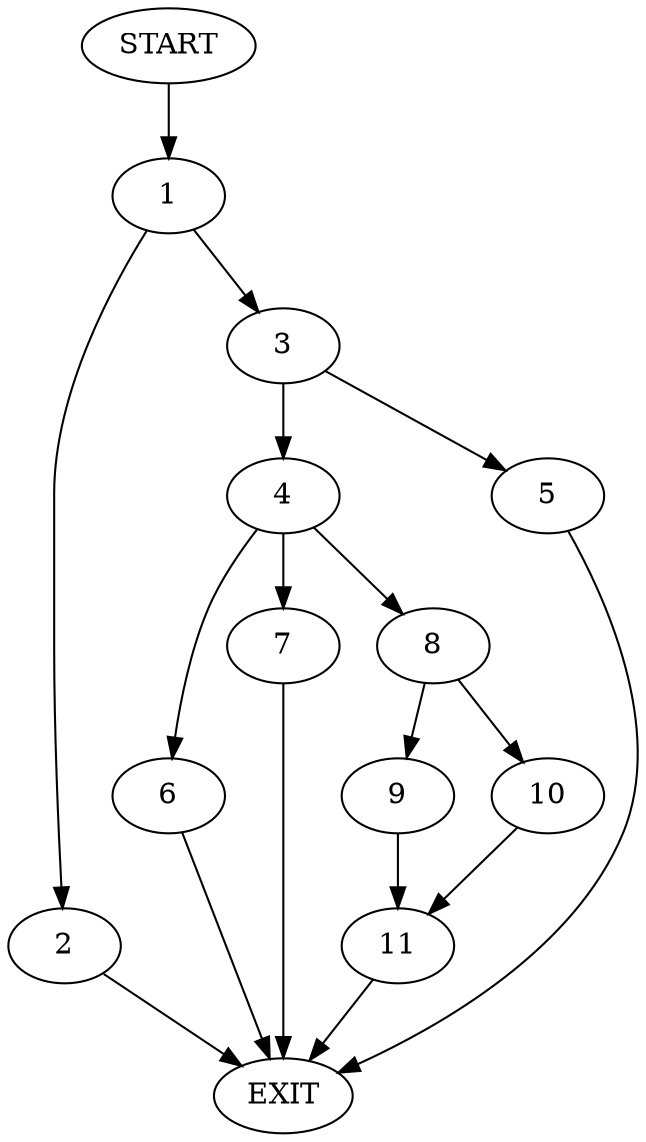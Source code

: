 digraph {
0 [label="START"]
12 [label="EXIT"]
0 -> 1
1 -> 2
1 -> 3
3 -> 4
3 -> 5
2 -> 12
5 -> 12
4 -> 6
4 -> 7
4 -> 8
8 -> 9
8 -> 10
6 -> 12
7 -> 12
10 -> 11
9 -> 11
11 -> 12
}
